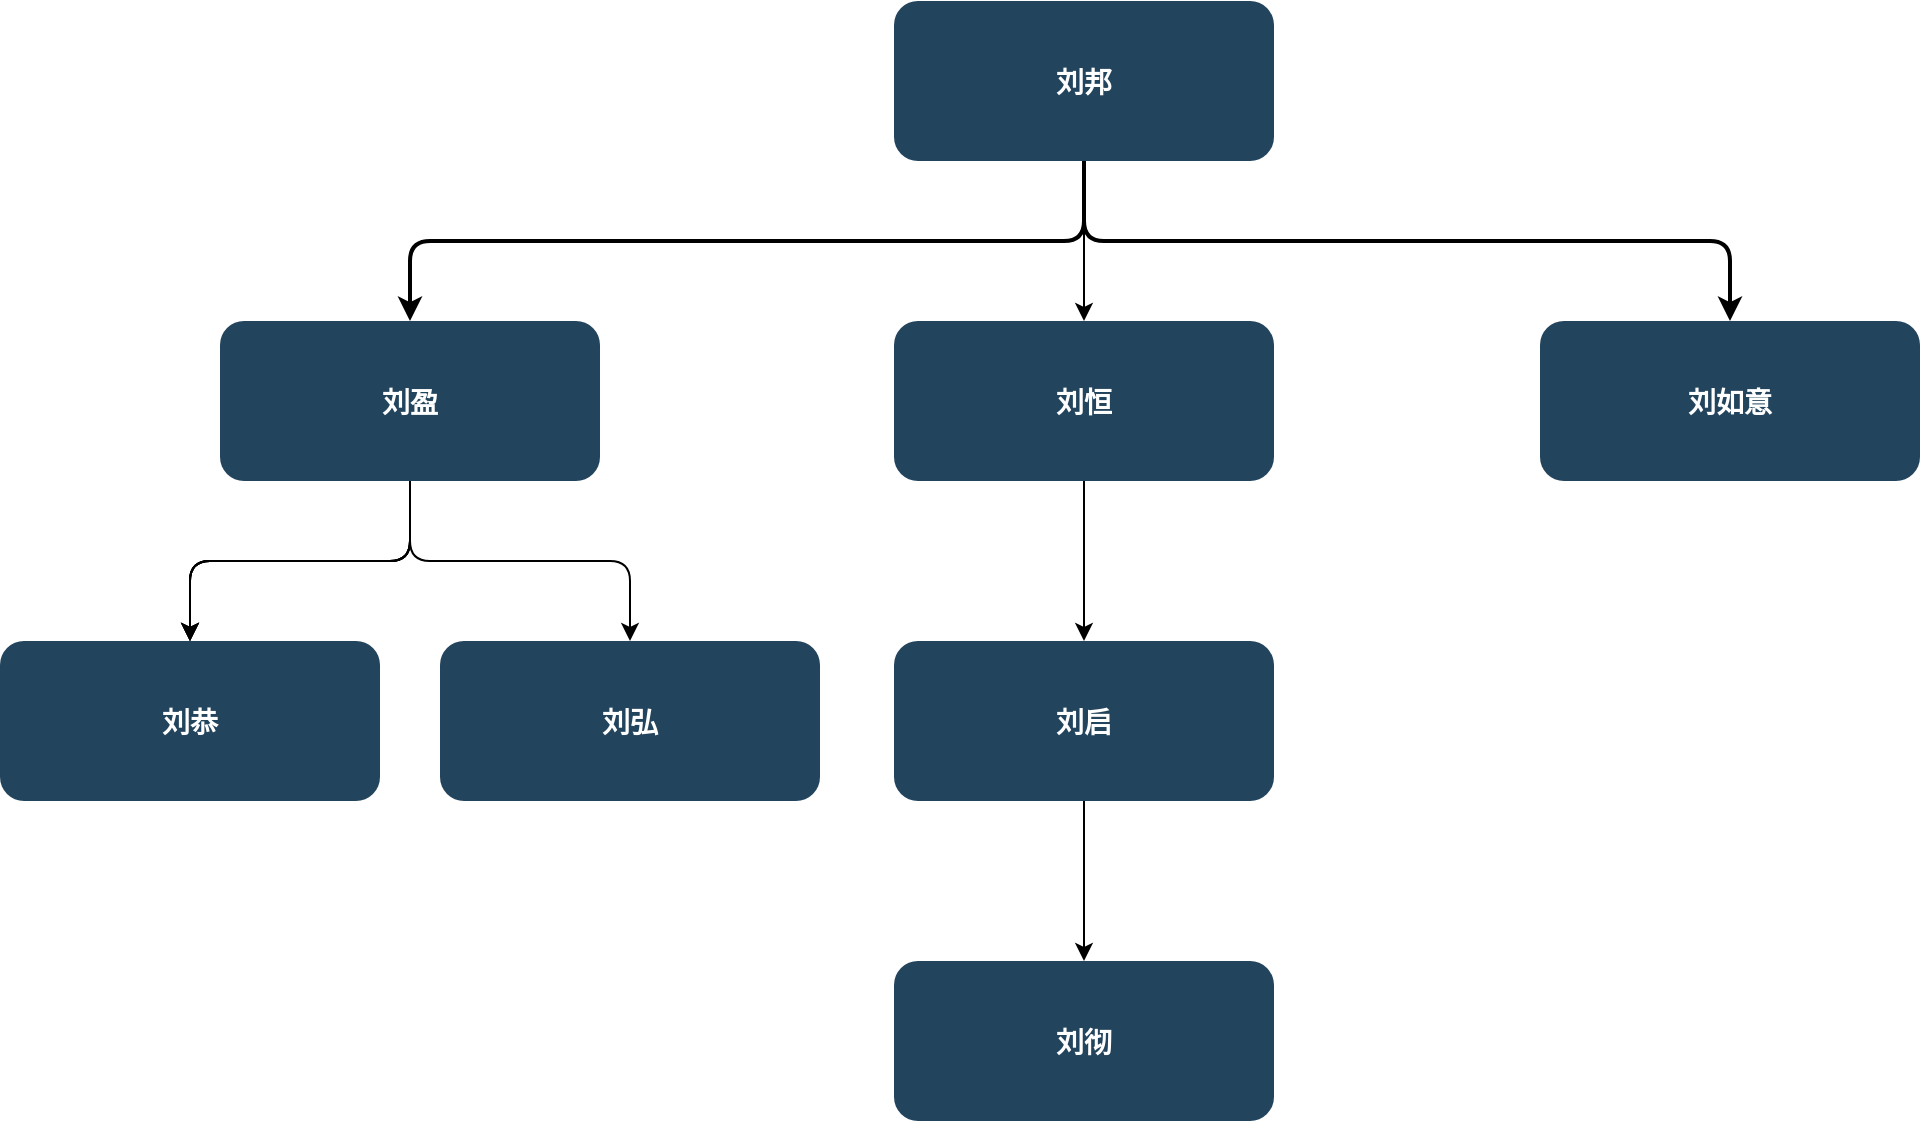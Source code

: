 <mxfile version="26.0.4">
  <diagram name="Page-1" id="2c0d36ab-eaac-3732-788b-9136903baeff">
    <mxGraphModel dx="1050" dy="581" grid="1" gridSize="10" guides="1" tooltips="1" connect="1" arrows="1" fold="1" page="1" pageScale="1.5" pageWidth="1169" pageHeight="827" background="none" math="0" shadow="0">
      <root>
        <mxCell id="0" />
        <mxCell id="1" parent="0" />
        <mxCell id="b-vnCP4PhX5KzBLhOnXR-126" value="" style="edgeStyle=orthogonalEdgeStyle;rounded=1;orthogonalLoop=1;jettySize=auto;html=1;strokeWidth=2;exitX=0.5;exitY=1;exitDx=0;exitDy=0;" edge="1" parent="1" source="2" target="b-vnCP4PhX5KzBLhOnXR-125">
          <mxGeometry relative="1" as="geometry">
            <mxPoint x="947" y="220" as="sourcePoint" />
            <mxPoint x="1137" y="290" as="targetPoint" />
          </mxGeometry>
        </mxCell>
        <mxCell id="b-vnCP4PhX5KzBLhOnXR-156" value="" style="edgeStyle=orthogonalEdgeStyle;rounded=1;orthogonalLoop=1;jettySize=auto;html=1;" edge="1" parent="1" source="2" target="b-vnCP4PhX5KzBLhOnXR-155">
          <mxGeometry relative="1" as="geometry" />
        </mxCell>
        <mxCell id="2" value="刘邦" style="rounded=1;fillColor=#23445D;gradientColor=none;strokeColor=none;fontColor=#FFFFFF;fontStyle=1;fontFamily=Tahoma;fontSize=14" parent="1" vertex="1">
          <mxGeometry x="757" y="185.5" width="190" height="80" as="geometry" />
        </mxCell>
        <mxCell id="b-vnCP4PhX5KzBLhOnXR-148" value="" style="edgeStyle=orthogonalEdgeStyle;rounded=1;orthogonalLoop=1;jettySize=auto;html=1;" edge="1" parent="1" source="12" target="b-vnCP4PhX5KzBLhOnXR-147">
          <mxGeometry relative="1" as="geometry" />
        </mxCell>
        <mxCell id="b-vnCP4PhX5KzBLhOnXR-149" value="" style="edgeStyle=orthogonalEdgeStyle;rounded=1;orthogonalLoop=1;jettySize=auto;html=1;" edge="1" parent="1" source="12" target="b-vnCP4PhX5KzBLhOnXR-147">
          <mxGeometry relative="1" as="geometry" />
        </mxCell>
        <mxCell id="b-vnCP4PhX5KzBLhOnXR-150" value="" style="edgeStyle=orthogonalEdgeStyle;rounded=1;orthogonalLoop=1;jettySize=auto;html=1;" edge="1" parent="1" source="12" target="b-vnCP4PhX5KzBLhOnXR-147">
          <mxGeometry relative="1" as="geometry" />
        </mxCell>
        <mxCell id="b-vnCP4PhX5KzBLhOnXR-151" value="" style="edgeStyle=orthogonalEdgeStyle;rounded=1;orthogonalLoop=1;jettySize=auto;html=1;" edge="1" parent="1" source="12" target="b-vnCP4PhX5KzBLhOnXR-147">
          <mxGeometry relative="1" as="geometry" />
        </mxCell>
        <mxCell id="b-vnCP4PhX5KzBLhOnXR-154" style="edgeStyle=orthogonalEdgeStyle;rounded=1;orthogonalLoop=1;jettySize=auto;html=1;exitX=0.5;exitY=1;exitDx=0;exitDy=0;" edge="1" parent="1" source="12" target="b-vnCP4PhX5KzBLhOnXR-152">
          <mxGeometry relative="1" as="geometry" />
        </mxCell>
        <mxCell id="12" value="刘盈" style="rounded=1;fillColor=#23445D;gradientColor=none;strokeColor=none;fontColor=#FFFFFF;fontStyle=1;fontFamily=Tahoma;fontSize=14" parent="1" vertex="1">
          <mxGeometry x="420.0" y="345.5" width="190" height="80" as="geometry" />
        </mxCell>
        <mxCell id="59" value="" style="edgeStyle=elbowEdgeStyle;elbow=vertical;strokeWidth=2;rounded=1;" parent="1" source="2" target="12" edge="1">
          <mxGeometry x="347" y="225.5" width="100" height="100" as="geometry">
            <mxPoint x="862.0" y="275.5" as="sourcePoint" />
            <mxPoint x="1467.0" y="345.5" as="targetPoint" />
          </mxGeometry>
        </mxCell>
        <mxCell id="b-vnCP4PhX5KzBLhOnXR-125" value="刘如意" style="rounded=1;fillColor=#23445D;gradientColor=none;strokeColor=none;fontColor=#FFFFFF;fontStyle=1;fontFamily=Tahoma;fontSize=14" vertex="1" parent="1">
          <mxGeometry x="1080" y="345.5" width="190" height="80" as="geometry" />
        </mxCell>
        <mxCell id="b-vnCP4PhX5KzBLhOnXR-147" value="刘恭" style="rounded=1;fillColor=#23445D;gradientColor=none;strokeColor=none;fontColor=#FFFFFF;fontStyle=1;fontFamily=Tahoma;fontSize=14" vertex="1" parent="1">
          <mxGeometry x="310.0" y="505.5" width="190" height="80" as="geometry" />
        </mxCell>
        <mxCell id="b-vnCP4PhX5KzBLhOnXR-152" value="刘弘" style="rounded=1;fillColor=#23445D;gradientColor=none;strokeColor=none;fontColor=#FFFFFF;fontStyle=1;fontFamily=Tahoma;fontSize=14" vertex="1" parent="1">
          <mxGeometry x="530.0" y="505.5" width="190" height="80" as="geometry" />
        </mxCell>
        <mxCell id="b-vnCP4PhX5KzBLhOnXR-158" value="" style="edgeStyle=orthogonalEdgeStyle;rounded=1;orthogonalLoop=1;jettySize=auto;html=1;" edge="1" parent="1" source="b-vnCP4PhX5KzBLhOnXR-155" target="b-vnCP4PhX5KzBLhOnXR-157">
          <mxGeometry relative="1" as="geometry" />
        </mxCell>
        <mxCell id="b-vnCP4PhX5KzBLhOnXR-155" value="刘恒" style="rounded=1;fillColor=#23445D;gradientColor=none;strokeColor=none;fontColor=#FFFFFF;fontStyle=1;fontFamily=Tahoma;fontSize=14" vertex="1" parent="1">
          <mxGeometry x="757" y="345.5" width="190" height="80" as="geometry" />
        </mxCell>
        <mxCell id="b-vnCP4PhX5KzBLhOnXR-160" value="" style="edgeStyle=orthogonalEdgeStyle;rounded=1;orthogonalLoop=1;jettySize=auto;html=1;" edge="1" parent="1" source="b-vnCP4PhX5KzBLhOnXR-157" target="b-vnCP4PhX5KzBLhOnXR-159">
          <mxGeometry relative="1" as="geometry" />
        </mxCell>
        <mxCell id="b-vnCP4PhX5KzBLhOnXR-157" value="刘启" style="rounded=1;fillColor=#23445D;gradientColor=none;strokeColor=none;fontColor=#FFFFFF;fontStyle=1;fontFamily=Tahoma;fontSize=14" vertex="1" parent="1">
          <mxGeometry x="757" y="505.5" width="190" height="80" as="geometry" />
        </mxCell>
        <mxCell id="b-vnCP4PhX5KzBLhOnXR-159" value="刘彻" style="rounded=1;fillColor=#23445D;gradientColor=none;strokeColor=none;fontColor=#FFFFFF;fontStyle=1;fontFamily=Tahoma;fontSize=14" vertex="1" parent="1">
          <mxGeometry x="757" y="665.5" width="190" height="80" as="geometry" />
        </mxCell>
      </root>
    </mxGraphModel>
  </diagram>
</mxfile>
